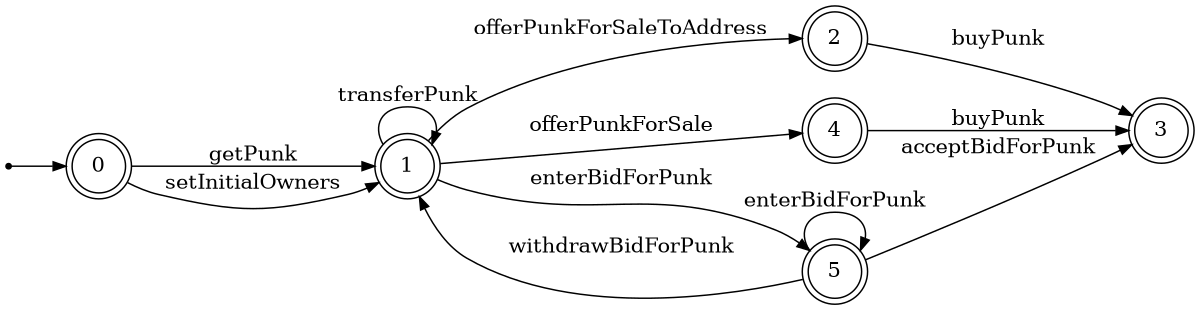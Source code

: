 digraph {
	ranksep=0.5 size="8, 8"
	rankdir=LR
	Initial [label="" fontsize=14.0 shape=point]
	0 [fontsize=14.0 shape=doublecircle]
	1 [fontsize=14.0 shape=doublecircle]
	2 [fontsize=14.0 shape=doublecircle]
	3 [fontsize=14.0 shape=doublecircle]
	4 [fontsize=14.0 shape=doublecircle]
	5 [fontsize=14.0 shape=doublecircle]
	Initial -> 0 [arrowsize=0.85]
	0 -> 1 [label=" getPunk " arrowsize=0.85 fontsize=14.0]
	0 -> 1 [label=" setInitialOwners " arrowsize=0.85 fontsize=14.0]
	1 -> 5 [label=" enterBidForPunk " arrowsize=0.85 fontsize=14.0]
	1 -> 4 [label=" offerPunkForSale " arrowsize=0.85 fontsize=14.0]
	1 -> 2 [label=" offerPunkForSaleToAddress " arrowsize=0.85 fontsize=14.0]
	1 -> 1 [label=" transferPunk " arrowsize=0.85 fontsize=14.0]
	2 -> 3 [label=" buyPunk " arrowsize=0.85 fontsize=14.0]
	4 -> 3 [label=" buyPunk " arrowsize=0.85 fontsize=14.0]
	5 -> 3 [label=" acceptBidForPunk " arrowsize=0.85 fontsize=14.0]
	5 -> 5 [label=" enterBidForPunk " arrowsize=0.85 fontsize=14.0]
	5 -> 1 [label=" withdrawBidForPunk " arrowsize=0.85 fontsize=14.0]
}
